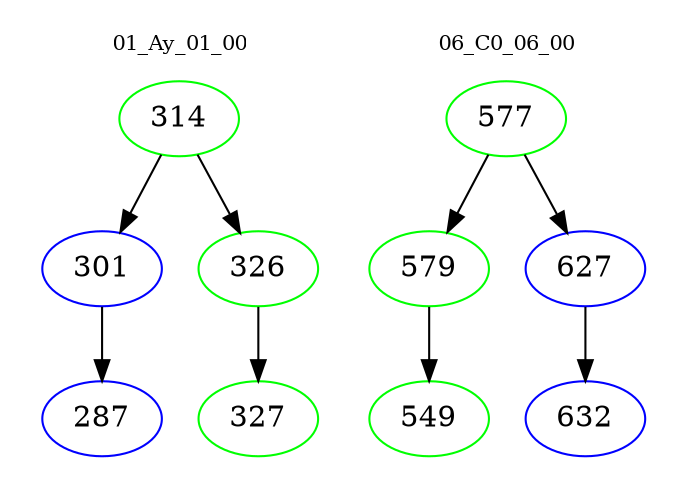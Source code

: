 digraph{
subgraph cluster_0 {
color = white
label = "01_Ay_01_00";
fontsize=10;
T0_314 [label="314", color="green"]
T0_314 -> T0_301 [color="black"]
T0_301 [label="301", color="blue"]
T0_301 -> T0_287 [color="black"]
T0_287 [label="287", color="blue"]
T0_314 -> T0_326 [color="black"]
T0_326 [label="326", color="green"]
T0_326 -> T0_327 [color="black"]
T0_327 [label="327", color="green"]
}
subgraph cluster_1 {
color = white
label = "06_C0_06_00";
fontsize=10;
T1_577 [label="577", color="green"]
T1_577 -> T1_579 [color="black"]
T1_579 [label="579", color="green"]
T1_579 -> T1_549 [color="black"]
T1_549 [label="549", color="green"]
T1_577 -> T1_627 [color="black"]
T1_627 [label="627", color="blue"]
T1_627 -> T1_632 [color="black"]
T1_632 [label="632", color="blue"]
}
}
